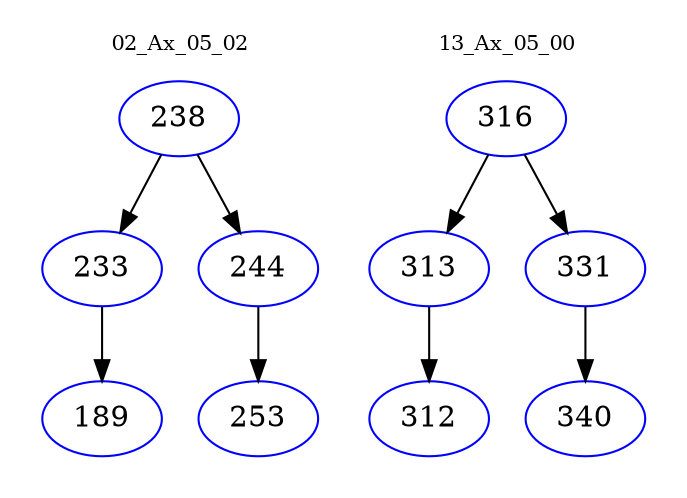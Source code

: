 digraph{
subgraph cluster_0 {
color = white
label = "02_Ax_05_02";
fontsize=10;
T0_238 [label="238", color="blue"]
T0_238 -> T0_233 [color="black"]
T0_233 [label="233", color="blue"]
T0_233 -> T0_189 [color="black"]
T0_189 [label="189", color="blue"]
T0_238 -> T0_244 [color="black"]
T0_244 [label="244", color="blue"]
T0_244 -> T0_253 [color="black"]
T0_253 [label="253", color="blue"]
}
subgraph cluster_1 {
color = white
label = "13_Ax_05_00";
fontsize=10;
T1_316 [label="316", color="blue"]
T1_316 -> T1_313 [color="black"]
T1_313 [label="313", color="blue"]
T1_313 -> T1_312 [color="black"]
T1_312 [label="312", color="blue"]
T1_316 -> T1_331 [color="black"]
T1_331 [label="331", color="blue"]
T1_331 -> T1_340 [color="black"]
T1_340 [label="340", color="blue"]
}
}

